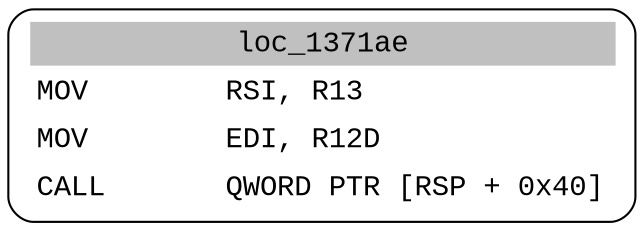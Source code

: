 digraph asm_graph {
1941 [
shape="Mrecord" fontname="Courier New"label =<<table border="0" cellborder="0" cellpadding="3"><tr><td align="center" colspan="2" bgcolor="grey">loc_1371ae</td></tr><tr><td align="left">MOV        RSI, R13</td></tr><tr><td align="left">MOV        EDI, R12D</td></tr><tr><td align="left">CALL       QWORD PTR [RSP + 0x40]</td></tr></table>> ];
}